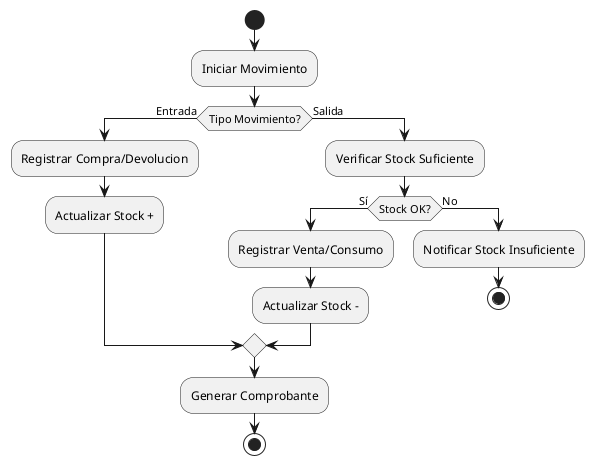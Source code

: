 @startuml
start
:Iniciar Movimiento;
if (Tipo Movimiento?) then (Entrada)
  :Registrar Compra/Devolucion;
  :Actualizar Stock +;
else (Salida)
  :Verificar Stock Suficiente;
  if (Stock OK?) then (Sí)
    :Registrar Venta/Consumo;
    :Actualizar Stock -;
  else (No)
    :Notificar Stock Insuficiente;
    stop
  endif
endif
:Generar Comprobante;
stop
@enduml